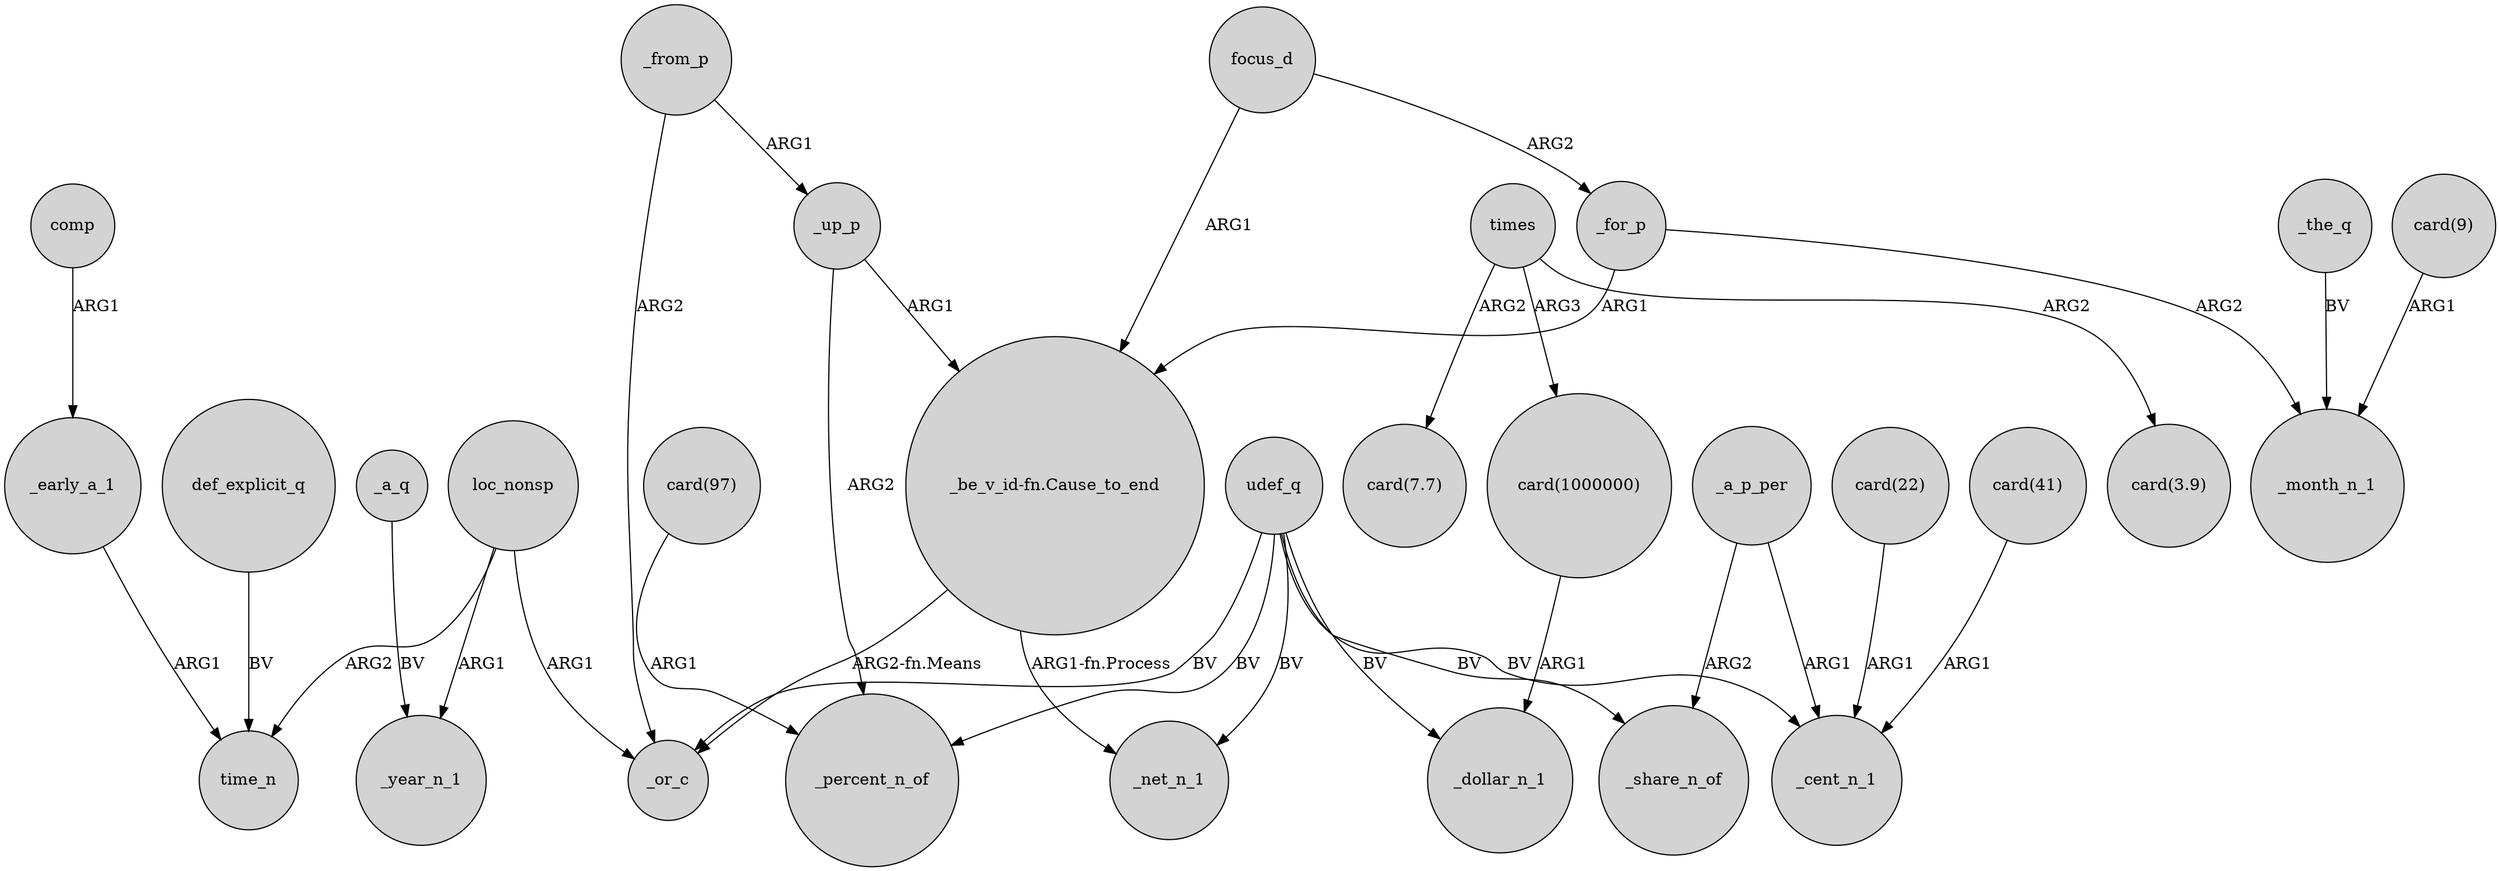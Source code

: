 digraph {
	node [shape=circle style=filled]
	_early_a_1 -> time_n [label=ARG1]
	_up_p -> _percent_n_of [label=ARG2]
	times -> "card(3.9)" [label=ARG2]
	focus_d -> "_be_v_id-fn.Cause_to_end" [label=ARG1]
	times -> "card(7.7)" [label=ARG2]
	_a_p_per -> _cent_n_1 [label=ARG1]
	_the_q -> _month_n_1 [label=BV]
	loc_nonsp -> _year_n_1 [label=ARG1]
	times -> "card(1000000)" [label=ARG3]
	"card(22)" -> _cent_n_1 [label=ARG1]
	comp -> _early_a_1 [label=ARG1]
	_a_q -> _year_n_1 [label=BV]
	"card(97)" -> _percent_n_of [label=ARG1]
	"_be_v_id-fn.Cause_to_end" -> _or_c [label="ARG2-fn.Means"]
	udef_q -> _cent_n_1 [label=BV]
	udef_q -> _or_c [label=BV]
	_up_p -> "_be_v_id-fn.Cause_to_end" [label=ARG1]
	_for_p -> "_be_v_id-fn.Cause_to_end" [label=ARG1]
	_a_p_per -> _share_n_of [label=ARG2]
	udef_q -> _percent_n_of [label=BV]
	udef_q -> _share_n_of [label=BV]
	"_be_v_id-fn.Cause_to_end" -> _net_n_1 [label="ARG1-fn.Process"]
	udef_q -> _net_n_1 [label=BV]
	udef_q -> _dollar_n_1 [label=BV]
	"card(1000000)" -> _dollar_n_1 [label=ARG1]
	_from_p -> _or_c [label=ARG2]
	loc_nonsp -> _or_c [label=ARG1]
	"card(41)" -> _cent_n_1 [label=ARG1]
	def_explicit_q -> time_n [label=BV]
	loc_nonsp -> time_n [label=ARG2]
	_from_p -> _up_p [label=ARG1]
	focus_d -> _for_p [label=ARG2]
	"card(9)" -> _month_n_1 [label=ARG1]
	_for_p -> _month_n_1 [label=ARG2]
}

